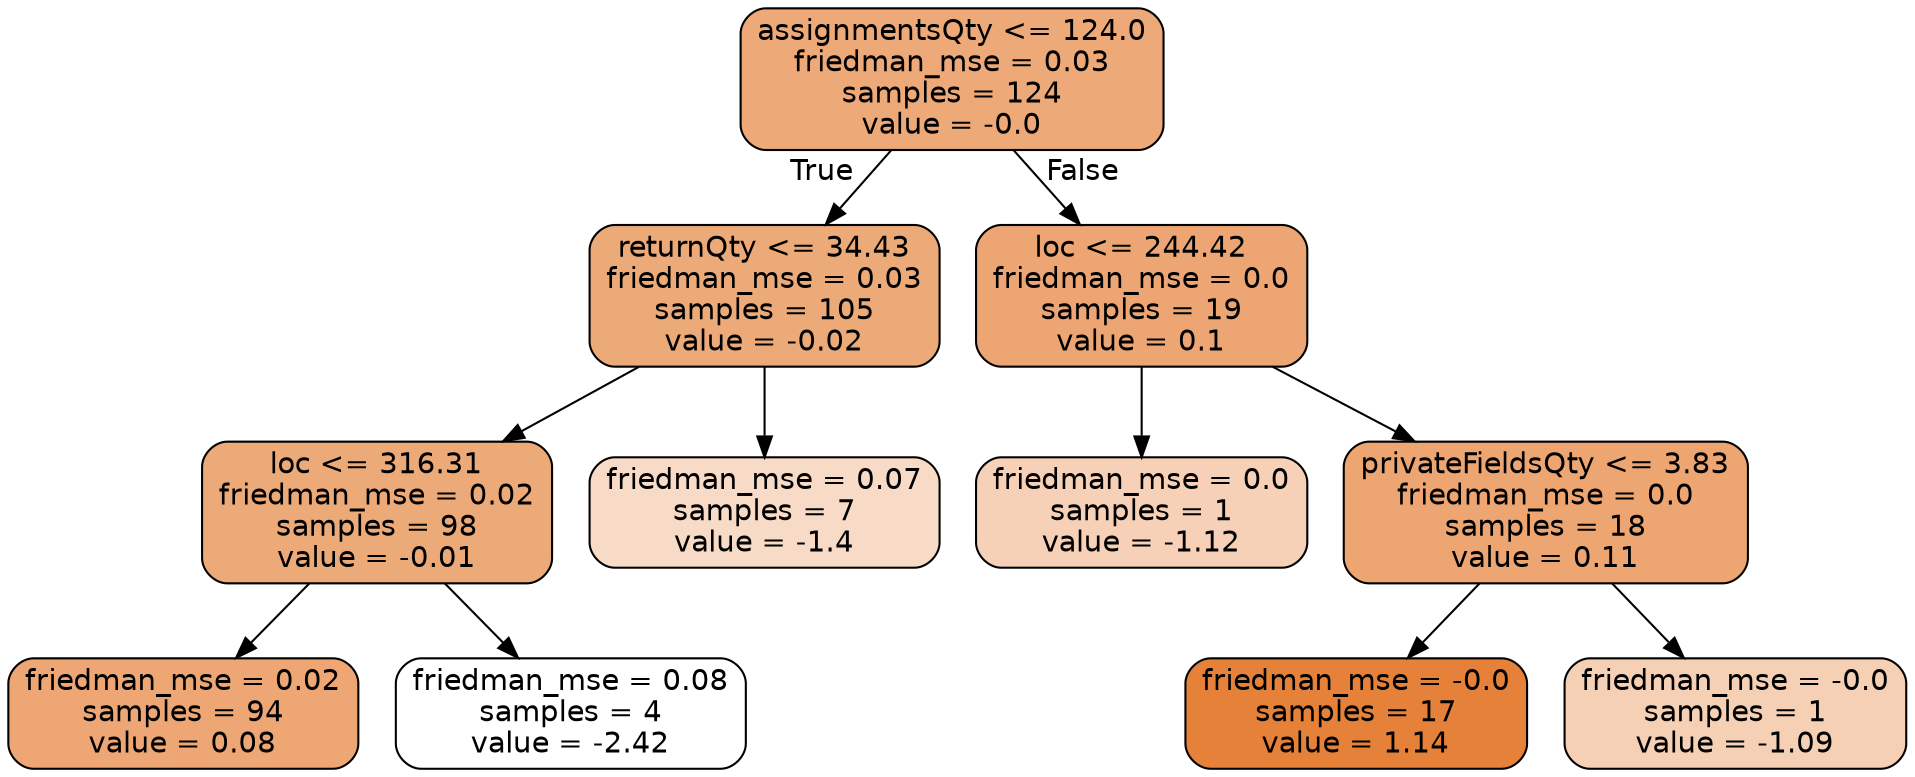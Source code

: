 digraph Tree {
node [shape=box, style="filled, rounded", color="black", fontname="helvetica"] ;
edge [fontname="helvetica"] ;
0 [label="assignmentsQty <= 124.0\nfriedman_mse = 0.03\nsamples = 124\nvalue = -0.0", fillcolor="#eda978"] ;
1 [label="returnQty <= 34.43\nfriedman_mse = 0.03\nsamples = 105\nvalue = -0.02", fillcolor="#edaa79"] ;
0 -> 1 [labeldistance=2.5, labelangle=45, headlabel="True"] ;
3 [label="loc <= 316.31\nfriedman_mse = 0.02\nsamples = 98\nvalue = -0.01", fillcolor="#edaa79"] ;
1 -> 3 ;
5 [label="friedman_mse = 0.02\nsamples = 94\nvalue = 0.08", fillcolor="#eda674"] ;
3 -> 5 ;
6 [label="friedman_mse = 0.08\nsamples = 4\nvalue = -2.42", fillcolor="#ffffff"] ;
3 -> 6 ;
4 [label="friedman_mse = 0.07\nsamples = 7\nvalue = -1.4", fillcolor="#f8dbc6"] ;
1 -> 4 ;
2 [label="loc <= 244.42\nfriedman_mse = 0.0\nsamples = 19\nvalue = 0.1", fillcolor="#eda673"] ;
0 -> 2 [labeldistance=2.5, labelangle=-45, headlabel="False"] ;
7 [label="friedman_mse = 0.0\nsamples = 1\nvalue = -1.12", fillcolor="#f6d1b7"] ;
2 -> 7 ;
8 [label="privateFieldsQty <= 3.83\nfriedman_mse = 0.0\nsamples = 18\nvalue = 0.11", fillcolor="#eda572"] ;
2 -> 8 ;
9 [label="friedman_mse = -0.0\nsamples = 17\nvalue = 1.14", fillcolor="#e58139"] ;
8 -> 9 ;
10 [label="friedman_mse = -0.0\nsamples = 1\nvalue = -1.09", fillcolor="#f5d0b5"] ;
8 -> 10 ;
}